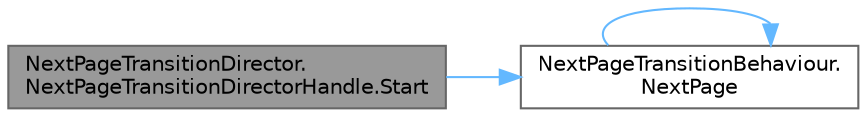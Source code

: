 digraph "NextPageTransitionDirector.NextPageTransitionDirectorHandle.Start"
{
 // LATEX_PDF_SIZE
  bgcolor="transparent";
  edge [fontname=Helvetica,fontsize=10,labelfontname=Helvetica,labelfontsize=10];
  node [fontname=Helvetica,fontsize=10,shape=box,height=0.2,width=0.4];
  rankdir="LR";
  Node1 [id="Node000001",label="NextPageTransitionDirector.\lNextPageTransitionDirectorHandle.Start",height=0.2,width=0.4,color="gray40", fillcolor="grey60", style="filled", fontcolor="black",tooltip=" "];
  Node1 -> Node2 [id="edge1_Node000001_Node000002",color="steelblue1",style="solid",tooltip=" "];
  Node2 [id="Node000002",label="NextPageTransitionBehaviour.\lNextPage",height=0.2,width=0.4,color="grey40", fillcolor="white", style="filled",URL="$class_next_page_transition_behaviour.html#a3f21ba0702fd629e6c2a3841fd3d5b5b",tooltip=" "];
  Node2 -> Node2 [id="edge2_Node000002_Node000002",color="steelblue1",style="solid",tooltip=" "];
}

